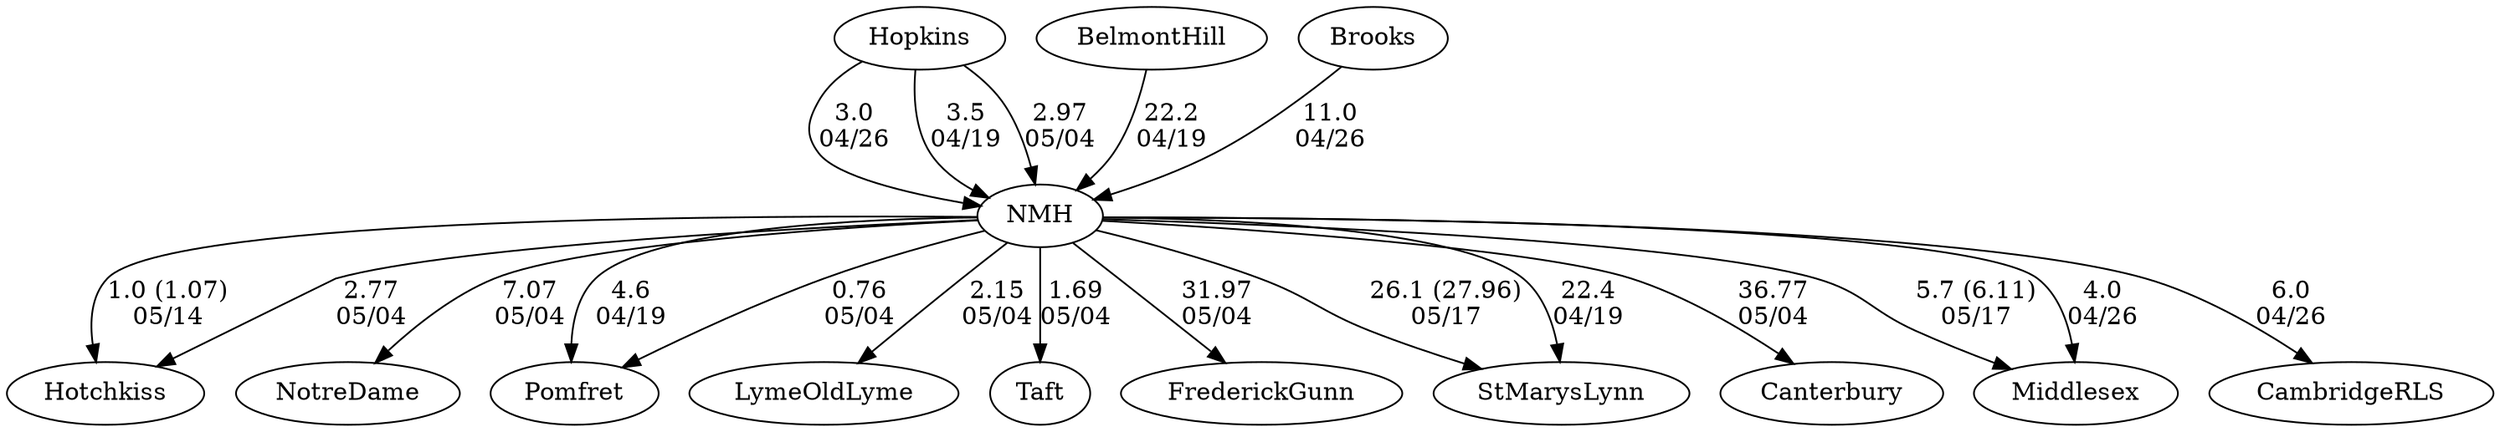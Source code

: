 digraph boys1foursNMH {Hotchkiss [URL="boys1foursHotchkiss.html"];NotreDame [URL="boys1foursNotreDame.html"];Pomfret [URL="boys1foursPomfret.html"];Hopkins [URL="boys1foursHopkins.html"];LymeOldLyme [URL="boys1foursLymeOldLyme.html"];Taft [URL="boys1foursTaft.html"];FrederickGunn [URL="boys1foursFrederickGunn.html"];StMarysLynn [URL="boys1foursStMarysLynn.html"];BelmontHill [URL="boys1foursBelmontHill.html"];Canterbury [URL="boys1foursCanterbury.html"];Brooks [URL="boys1foursBrooks.html"];Middlesex [URL="boys1foursMiddlesex.html"];NMH [URL="boys1foursNMH.html"];CambridgeRLS [URL="boys1foursCambridgeRLS.html"];NMH -> Middlesex[label="5.7 (6.11)
05/17", weight="95", tooltip="NEIRA Boys & Girls Fours,NMH vs Middlesex, Newton Country Day and St. Mary's - Lynn			
Distance: 1400m (upstream) Conditions: A strong current continued to provide plenty of extra length to our standard course; moderate chop due to blustery tailwinds but good conditions overall Comments: In the boys 4th boat race, a Middlesex seat broke a wheel early in the contest that made it difficult for its oarsman to use his full drive for the rest of the race. Please consider this when assessing the margin for NEIRA seeding purposes. 
One of our final events was the Eights race, which featured two NMH crews and one St Mary's crew. Results were: 
1. NMH Girls novice eight - 6:35
2. NMH mixed eight - 7:02
3. St Mary's - Lynn - 7:49
None", URL="https://www.row2k.com/results/resultspage.cfm?UID=30B60C8D1DD9BD66CE6EB65F1C28CCEB&cat=5", random="random"]; 
NMH -> StMarysLynn[label="26.1 (27.96)
05/17", weight="74", tooltip="NEIRA Boys & Girls Fours,NMH vs Middlesex, Newton Country Day and St. Mary's - Lynn			
Distance: 1400m (upstream) Conditions: A strong current continued to provide plenty of extra length to our standard course; moderate chop due to blustery tailwinds but good conditions overall Comments: In the boys 4th boat race, a Middlesex seat broke a wheel early in the contest that made it difficult for its oarsman to use his full drive for the rest of the race. Please consider this when assessing the margin for NEIRA seeding purposes. 
One of our final events was the Eights race, which featured two NMH crews and one St Mary's crew. Results were: 
1. NMH Girls novice eight - 6:35
2. NMH mixed eight - 7:02
3. St Mary's - Lynn - 7:49
None", URL="https://www.row2k.com/results/resultspage.cfm?UID=30B60C8D1DD9BD66CE6EB65F1C28CCEB&cat=5", random="random"]; 
Brooks -> NMH[label="11.0
04/26", weight="89", tooltip="NEIRA Boys & Girls Fours,Brooks vs. CRLS, Hopkins, Middlesex and NMH			
Distance: 1500 Conditions: Occasional rain and 10-12 mph cross headwind for first 1000 meters with choppy waters; wind and chop diminished in last 500. Conditions improved somewhat for the later races. Race order 5-1-2-3-4 Comments: Girls second boat event was a dead heat for 1st - even the finish line camera was inconclusive. Thanks to all crews for taking a risk on the weather and making the trip to Brooks for a good afternoon of racing. Thanks for the great cooperation of all crews and especially the coxswains in a 5-lane floating start.
None", URL="https://www.row2k.com/results/resultspage.cfm?UID=168B5F55B689601CCC0CC8B65FAE5BAC&cat=5", random="random"]; 
Hopkins -> NMH[label="3.0
04/26", weight="97", tooltip="NEIRA Boys & Girls Fours,Brooks vs. CRLS, Hopkins, Middlesex and NMH			
Distance: 1500 Conditions: Occasional rain and 10-12 mph cross headwind for first 1000 meters with choppy waters; wind and chop diminished in last 500. Conditions improved somewhat for the later races. Race order 5-1-2-3-4 Comments: Girls second boat event was a dead heat for 1st - even the finish line camera was inconclusive. Thanks to all crews for taking a risk on the weather and making the trip to Brooks for a good afternoon of racing. Thanks for the great cooperation of all crews and especially the coxswains in a 5-lane floating start.
None", URL="https://www.row2k.com/results/resultspage.cfm?UID=168B5F55B689601CCC0CC8B65FAE5BAC&cat=5", random="random"]; 
NMH -> Middlesex[label="4.0
04/26", weight="96", tooltip="NEIRA Boys & Girls Fours,Brooks vs. CRLS, Hopkins, Middlesex and NMH			
Distance: 1500 Conditions: Occasional rain and 10-12 mph cross headwind for first 1000 meters with choppy waters; wind and chop diminished in last 500. Conditions improved somewhat for the later races. Race order 5-1-2-3-4 Comments: Girls second boat event was a dead heat for 1st - even the finish line camera was inconclusive. Thanks to all crews for taking a risk on the weather and making the trip to Brooks for a good afternoon of racing. Thanks for the great cooperation of all crews and especially the coxswains in a 5-lane floating start.
None", URL="https://www.row2k.com/results/resultspage.cfm?UID=168B5F55B689601CCC0CC8B65FAE5BAC&cat=5", random="random"]; 
NMH -> CambridgeRLS[label="6.0
04/26", weight="94", tooltip="NEIRA Boys & Girls Fours,Brooks vs. CRLS, Hopkins, Middlesex and NMH			
Distance: 1500 Conditions: Occasional rain and 10-12 mph cross headwind for first 1000 meters with choppy waters; wind and chop diminished in last 500. Conditions improved somewhat for the later races. Race order 5-1-2-3-4 Comments: Girls second boat event was a dead heat for 1st - even the finish line camera was inconclusive. Thanks to all crews for taking a risk on the weather and making the trip to Brooks for a good afternoon of racing. Thanks for the great cooperation of all crews and especially the coxswains in a 5-lane floating start.
None", URL="https://www.row2k.com/results/resultspage.cfm?UID=168B5F55B689601CCC0CC8B65FAE5BAC&cat=5", random="random"]; 
NMH -> Hotchkiss[label="1.0 (1.07)
05/14", weight="99", tooltip="NEIRA Boys & Girls Fours,NMH vs Hotchkiss			
Distance: 1400 m (upstream) Conditions: Strong current to work against, but low levels of debris and great conditions for racing; starting locations varied somewhat for each race so comparisons between different events are not valid Comments: Great racing by all crews. The boys first boat race was a dead heat until the last ten strokes. Thank you to Hotchkiss crews and coaches for making the mid-week trip!
None", URL="https://www.row2k.com/results/resultspage.cfm?UID=DDC5426ECBA0CD8A43E8BFC5C78F3C69&cat=5", random="random"]; 
BelmontHill -> NMH[label="22.2
04/19", weight="78", tooltip="NEIRA Boys , Pomfret v. Belmont Hill, Hopkins, Northfield Mount Hermon, St. Mary's			
Distance: 1500 Conditions: Consistent crossing tailwind (~7-13MPH), with occasional stronger gusts. Light chop after the first 500M. Comments: Tailwinds increased somewhat during the course of racing. Order of boys races: B4, B3, B2, B1, B6, B5. (B5 and B6 were a mix of novice and JV rowers).
None", URL="https://www.row2k.com/results/resultspage.cfm?UID=C1846FF4D524939343D2F034713639A4&cat=1", random="random"]; 
Hopkins -> NMH[label="3.5
04/19", weight="97", tooltip="NEIRA Boys , Pomfret v. Belmont Hill, Hopkins, Northfield Mount Hermon, St. Mary's			
Distance: 1500 Conditions: Consistent crossing tailwind (~7-13MPH), with occasional stronger gusts. Light chop after the first 500M. Comments: Tailwinds increased somewhat during the course of racing. Order of boys races: B4, B3, B2, B1, B6, B5. (B5 and B6 were a mix of novice and JV rowers).
None", URL="https://www.row2k.com/results/resultspage.cfm?UID=C1846FF4D524939343D2F034713639A4&cat=1", random="random"]; 
NMH -> Pomfret[label="4.6
04/19", weight="96", tooltip="NEIRA Boys , Pomfret v. Belmont Hill, Hopkins, Northfield Mount Hermon, St. Mary's			
Distance: 1500 Conditions: Consistent crossing tailwind (~7-13MPH), with occasional stronger gusts. Light chop after the first 500M. Comments: Tailwinds increased somewhat during the course of racing. Order of boys races: B4, B3, B2, B1, B6, B5. (B5 and B6 were a mix of novice and JV rowers).
None", URL="https://www.row2k.com/results/resultspage.cfm?UID=C1846FF4D524939343D2F034713639A4&cat=1", random="random"]; 
NMH -> StMarysLynn[label="22.4
04/19", weight="78", tooltip="NEIRA Boys , Pomfret v. Belmont Hill, Hopkins, Northfield Mount Hermon, St. Mary's			
Distance: 1500 Conditions: Consistent crossing tailwind (~7-13MPH), with occasional stronger gusts. Light chop after the first 500M. Comments: Tailwinds increased somewhat during the course of racing. Order of boys races: B4, B3, B2, B1, B6, B5. (B5 and B6 were a mix of novice and JV rowers).
None", URL="https://www.row2k.com/results/resultspage.cfm?UID=C1846FF4D524939343D2F034713639A4&cat=1", random="random"]; 
Hopkins -> NMH[label="2.97
05/04", weight="98", tooltip="Founder's Day Regatta			
", URL="https://www.row2k.com/results/resultspage.cfm?UID=9400921B2CB64E59B0F43EC7E58300B4&cat=6", random="random"]; 
NMH -> LymeOldLyme[label="2.15
05/04", weight="98", tooltip="Founder's Day Regatta			
", URL="https://www.row2k.com/results/resultspage.cfm?UID=9400921B2CB64E59B0F43EC7E58300B4&cat=6", random="random"]; 
NMH -> Hotchkiss[label="2.77
05/04", weight="98", tooltip="Founder's Day Regatta			
", URL="https://www.row2k.com/results/resultspage.cfm?UID=9400921B2CB64E59B0F43EC7E58300B4&cat=6", random="random"]; 
NMH -> NotreDame[label="7.07
05/04", weight="93", tooltip="Founder's Day Regatta			
", URL="https://www.row2k.com/results/resultspage.cfm?UID=9400921B2CB64E59B0F43EC7E58300B4&cat=6", random="random"]; 
NMH -> Taft[label="1.69
05/04", weight="99", tooltip="Founder's Day Regatta			
", URL="https://www.row2k.com/results/resultspage.cfm?UID=9400921B2CB64E59B0F43EC7E58300B4&cat=6", random="random"]; 
NMH -> Pomfret[label="0.76
05/04", weight="100", tooltip="Founder's Day Regatta			
", URL="https://www.row2k.com/results/resultspage.cfm?UID=9400921B2CB64E59B0F43EC7E58300B4&cat=6", random="random"]; 
NMH -> FrederickGunn[label="31.97
05/04", weight="69", tooltip="Founder's Day Regatta			
", URL="https://www.row2k.com/results/resultspage.cfm?UID=9400921B2CB64E59B0F43EC7E58300B4&cat=6", random="random"]; 
NMH -> Canterbury[label="36.77
05/04", weight="64", tooltip="Founder's Day Regatta			
", URL="https://www.row2k.com/results/resultspage.cfm?UID=9400921B2CB64E59B0F43EC7E58300B4&cat=6", random="random"]}